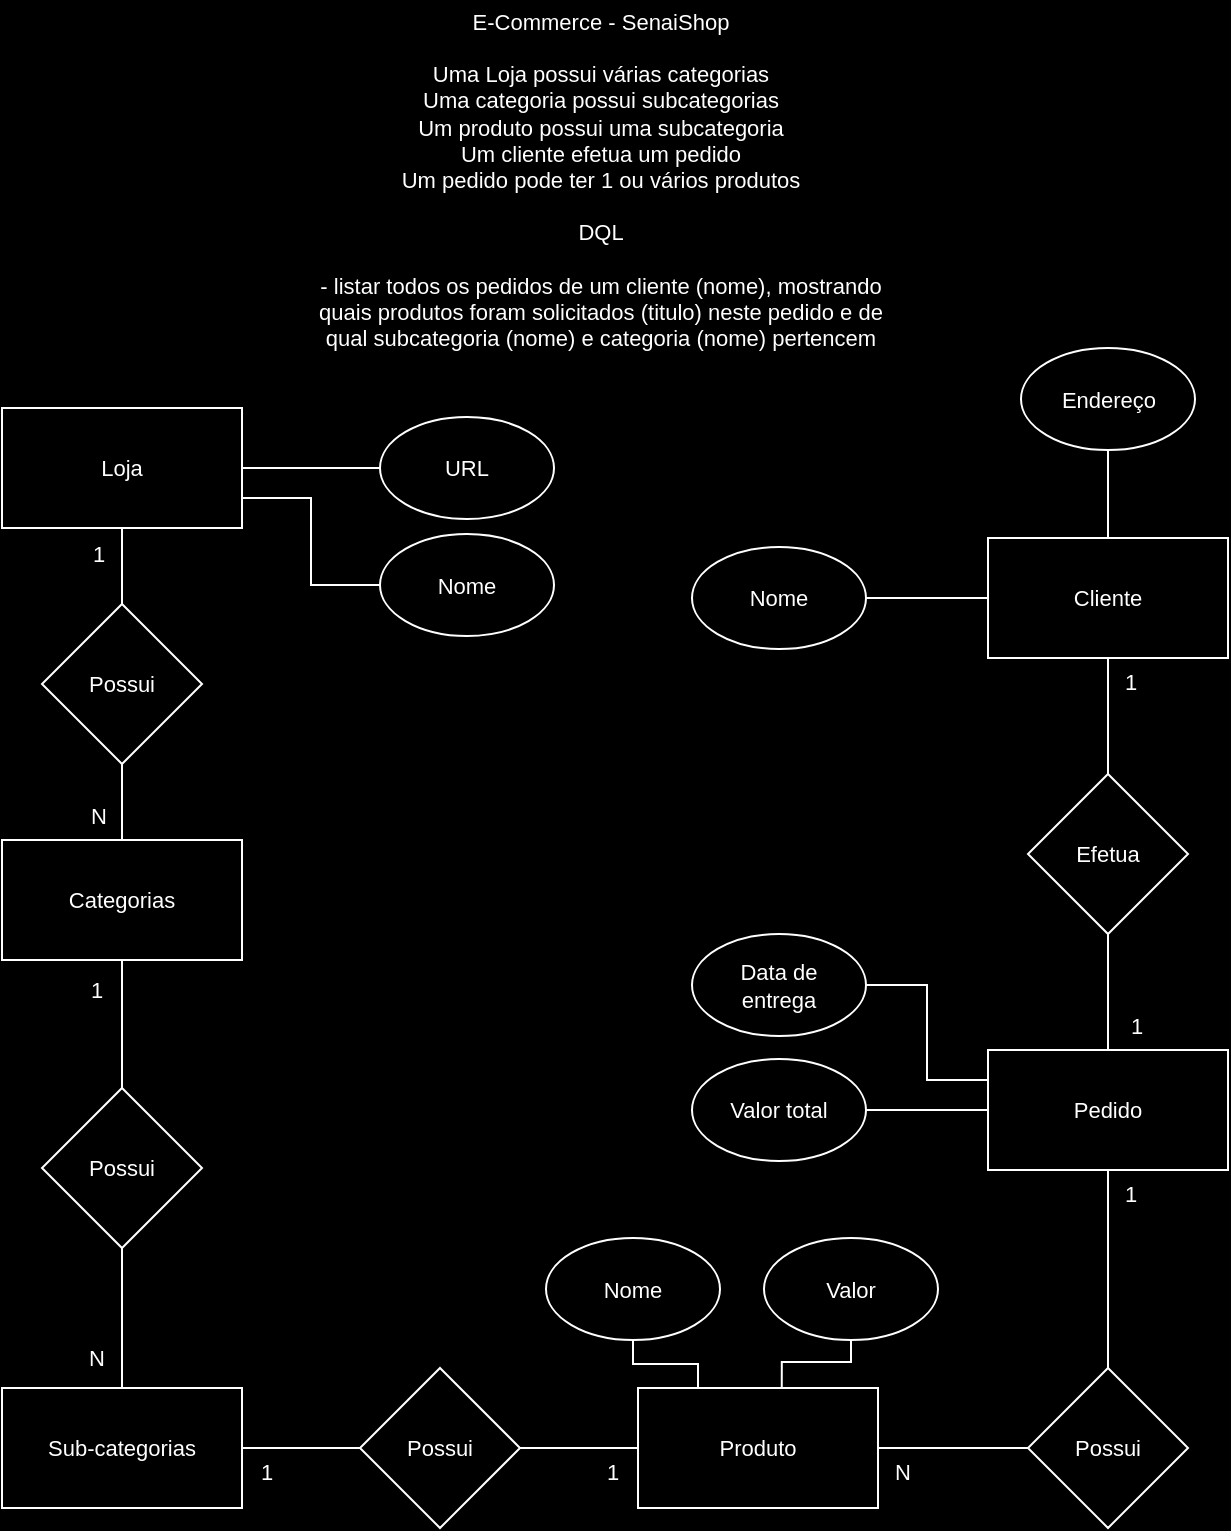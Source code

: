 <mxfile version="21.6.5" type="device">
  <diagram name="Página-1" id="dG00mdZPdMtr62z00cmZ">
    <mxGraphModel dx="808" dy="447" grid="0" gridSize="10" guides="1" tooltips="1" connect="1" arrows="1" fold="1" page="1" pageScale="1" pageWidth="827" pageHeight="1169" background="#000000" math="0" shadow="0">
      <root>
        <mxCell id="0" />
        <mxCell id="1" parent="0" />
        <mxCell id="tCn8JGAIvdb3x7BiB6Lm-120" value="&lt;div&gt;E-Commerce - SenaiShop&lt;/div&gt;&lt;div&gt;&lt;br&gt;&lt;/div&gt;&lt;div&gt;Uma Loja possui várias categorias&lt;/div&gt;&lt;div&gt;Uma categoria possui subcategorias&lt;/div&gt;&lt;div&gt;Um produto possui uma subcategoria&lt;/div&gt;&lt;div&gt;Um cliente efetua um pedido&lt;/div&gt;&lt;div&gt;Um pedido pode ter 1 ou vários produtos&lt;/div&gt;&lt;div&gt;&lt;br&gt;&lt;/div&gt;&lt;div&gt;DQL&lt;/div&gt;&lt;div&gt;&lt;br&gt;&lt;/div&gt;&lt;div&gt;- listar todos os pedidos de um cliente (nome), mostrando quais produtos foram solicitados (titulo) neste pedido e de qual subcategoria (nome) e categoria (nome) pertencem&lt;/div&gt;" style="text;html=1;strokeColor=none;fillColor=none;align=center;verticalAlign=middle;whiteSpace=wrap;rounded=0;fontSize=11;fontFamily=Helvetica;fontColor=#FFFFFF;" vertex="1" parent="1">
          <mxGeometry x="505" y="143" width="297" height="180" as="geometry" />
        </mxCell>
        <mxCell id="tCn8JGAIvdb3x7BiB6Lm-124" style="edgeStyle=orthogonalEdgeStyle;shape=connector;rounded=0;orthogonalLoop=1;jettySize=auto;html=1;entryX=0;entryY=0.5;entryDx=0;entryDy=0;labelBackgroundColor=default;strokeColor=#FFFFFF;fontFamily=Helvetica;fontSize=11;fontColor=#FFFFFF;endArrow=none;endFill=0;" edge="1" parent="1" source="tCn8JGAIvdb3x7BiB6Lm-121" target="tCn8JGAIvdb3x7BiB6Lm-123">
          <mxGeometry relative="1" as="geometry" />
        </mxCell>
        <mxCell id="tCn8JGAIvdb3x7BiB6Lm-121" value="Loja" style="rounded=0;whiteSpace=wrap;html=1;labelBackgroundColor=none;fontFamily=Helvetica;fontSize=11;fontColor=#FFFFFF;fillColor=none;gradientColor=none;strokeColor=#FFFFFF;" vertex="1" parent="1">
          <mxGeometry x="354" y="347" width="120" height="60" as="geometry" />
        </mxCell>
        <mxCell id="tCn8JGAIvdb3x7BiB6Lm-123" value="URL" style="ellipse;whiteSpace=wrap;html=1;labelBackgroundColor=none;fontFamily=Helvetica;fontSize=11;fontColor=#FFFFFF;fillColor=none;gradientColor=none;strokeColor=#FFFFFF;" vertex="1" parent="1">
          <mxGeometry x="543" y="351.5" width="87" height="51" as="geometry" />
        </mxCell>
        <mxCell id="tCn8JGAIvdb3x7BiB6Lm-182" style="edgeStyle=orthogonalEdgeStyle;shape=connector;rounded=0;orthogonalLoop=1;jettySize=auto;html=1;entryX=1;entryY=0.75;entryDx=0;entryDy=0;labelBackgroundColor=default;strokeColor=#FFFFFF;fontFamily=Helvetica;fontSize=11;fontColor=#FFFFFF;endArrow=none;endFill=0;" edge="1" parent="1" source="tCn8JGAIvdb3x7BiB6Lm-127" target="tCn8JGAIvdb3x7BiB6Lm-121">
          <mxGeometry relative="1" as="geometry" />
        </mxCell>
        <mxCell id="tCn8JGAIvdb3x7BiB6Lm-127" value="Nome" style="ellipse;whiteSpace=wrap;html=1;labelBackgroundColor=none;fontFamily=Helvetica;fontSize=11;fontColor=#FFFFFF;fillColor=none;gradientColor=none;strokeColor=#FFFFFF;" vertex="1" parent="1">
          <mxGeometry x="543" y="410" width="87" height="51" as="geometry" />
        </mxCell>
        <mxCell id="tCn8JGAIvdb3x7BiB6Lm-131" style="edgeStyle=orthogonalEdgeStyle;shape=connector;rounded=0;orthogonalLoop=1;jettySize=auto;html=1;entryX=0.5;entryY=1;entryDx=0;entryDy=0;labelBackgroundColor=default;strokeColor=#FFFFFF;fontFamily=Helvetica;fontSize=11;fontColor=#FFFFFF;endArrow=none;endFill=0;" edge="1" parent="1" source="tCn8JGAIvdb3x7BiB6Lm-130" target="tCn8JGAIvdb3x7BiB6Lm-121">
          <mxGeometry relative="1" as="geometry" />
        </mxCell>
        <mxCell id="tCn8JGAIvdb3x7BiB6Lm-130" value="Possui" style="rhombus;whiteSpace=wrap;html=1;labelBackgroundColor=none;fontFamily=Helvetica;fontSize=11;fontColor=#FFFFFF;fillColor=none;gradientColor=none;strokeColor=#FFFFFF;" vertex="1" parent="1">
          <mxGeometry x="374" y="445" width="80" height="80" as="geometry" />
        </mxCell>
        <mxCell id="tCn8JGAIvdb3x7BiB6Lm-133" style="edgeStyle=orthogonalEdgeStyle;shape=connector;rounded=0;orthogonalLoop=1;jettySize=auto;html=1;entryX=0.5;entryY=1;entryDx=0;entryDy=0;labelBackgroundColor=default;strokeColor=#FFFFFF;fontFamily=Helvetica;fontSize=11;fontColor=#FFFFFF;endArrow=none;endFill=0;" edge="1" parent="1" source="tCn8JGAIvdb3x7BiB6Lm-132" target="tCn8JGAIvdb3x7BiB6Lm-130">
          <mxGeometry relative="1" as="geometry" />
        </mxCell>
        <mxCell id="tCn8JGAIvdb3x7BiB6Lm-137" style="edgeStyle=orthogonalEdgeStyle;shape=connector;rounded=0;orthogonalLoop=1;jettySize=auto;html=1;entryX=0.5;entryY=0;entryDx=0;entryDy=0;labelBackgroundColor=default;strokeColor=#FFFFFF;fontFamily=Helvetica;fontSize=11;fontColor=#FFFFFF;endArrow=none;endFill=0;" edge="1" parent="1" source="tCn8JGAIvdb3x7BiB6Lm-132" target="tCn8JGAIvdb3x7BiB6Lm-136">
          <mxGeometry relative="1" as="geometry" />
        </mxCell>
        <mxCell id="tCn8JGAIvdb3x7BiB6Lm-132" value="Categorias" style="rounded=0;whiteSpace=wrap;html=1;labelBackgroundColor=none;fontFamily=Helvetica;fontSize=11;fontColor=#FFFFFF;fillColor=none;gradientColor=none;strokeColor=#FFFFFF;" vertex="1" parent="1">
          <mxGeometry x="354" y="563" width="120" height="60" as="geometry" />
        </mxCell>
        <mxCell id="tCn8JGAIvdb3x7BiB6Lm-134" value="1" style="text;html=1;align=center;verticalAlign=middle;resizable=0;points=[];autosize=1;strokeColor=none;fillColor=none;fontSize=11;fontFamily=Helvetica;fontColor=#FFFFFF;" vertex="1" parent="1">
          <mxGeometry x="390" y="407" width="24" height="25" as="geometry" />
        </mxCell>
        <mxCell id="tCn8JGAIvdb3x7BiB6Lm-135" value="N" style="text;html=1;align=center;verticalAlign=middle;resizable=0;points=[];autosize=1;strokeColor=none;fillColor=none;fontSize=11;fontFamily=Helvetica;fontColor=#FFFFFF;" vertex="1" parent="1">
          <mxGeometry x="389" y="538" width="26" height="25" as="geometry" />
        </mxCell>
        <mxCell id="tCn8JGAIvdb3x7BiB6Lm-140" style="edgeStyle=orthogonalEdgeStyle;shape=connector;rounded=0;orthogonalLoop=1;jettySize=auto;html=1;entryX=0.5;entryY=0;entryDx=0;entryDy=0;labelBackgroundColor=default;strokeColor=#FFFFFF;fontFamily=Helvetica;fontSize=11;fontColor=#FFFFFF;endArrow=none;endFill=0;" edge="1" parent="1" source="tCn8JGAIvdb3x7BiB6Lm-136" target="tCn8JGAIvdb3x7BiB6Lm-139">
          <mxGeometry relative="1" as="geometry" />
        </mxCell>
        <mxCell id="tCn8JGAIvdb3x7BiB6Lm-136" value="Possui" style="rhombus;whiteSpace=wrap;html=1;labelBackgroundColor=none;fontFamily=Helvetica;fontSize=11;fontColor=#FFFFFF;fillColor=none;gradientColor=none;strokeColor=#FFFFFF;" vertex="1" parent="1">
          <mxGeometry x="374" y="687" width="80" height="80" as="geometry" />
        </mxCell>
        <mxCell id="tCn8JGAIvdb3x7BiB6Lm-138" value="1" style="text;html=1;strokeColor=none;fillColor=none;align=center;verticalAlign=middle;whiteSpace=wrap;rounded=0;fontSize=11;fontFamily=Helvetica;fontColor=#FFFFFF;" vertex="1" parent="1">
          <mxGeometry x="389" y="623" width="25" height="30" as="geometry" />
        </mxCell>
        <mxCell id="tCn8JGAIvdb3x7BiB6Lm-148" style="edgeStyle=orthogonalEdgeStyle;shape=connector;rounded=0;orthogonalLoop=1;jettySize=auto;html=1;entryX=0;entryY=0.5;entryDx=0;entryDy=0;labelBackgroundColor=default;strokeColor=#FFFFFF;fontFamily=Helvetica;fontSize=11;fontColor=#FFFFFF;endArrow=none;endFill=0;" edge="1" parent="1" source="tCn8JGAIvdb3x7BiB6Lm-139" target="tCn8JGAIvdb3x7BiB6Lm-143">
          <mxGeometry relative="1" as="geometry" />
        </mxCell>
        <mxCell id="tCn8JGAIvdb3x7BiB6Lm-139" value="Sub-categorias" style="rounded=0;whiteSpace=wrap;html=1;labelBackgroundColor=none;strokeColor=#FFFFFF;fontFamily=Helvetica;fontSize=11;fontColor=#FFFFFF;fillColor=none;gradientColor=none;" vertex="1" parent="1">
          <mxGeometry x="354" y="837" width="120" height="60" as="geometry" />
        </mxCell>
        <mxCell id="tCn8JGAIvdb3x7BiB6Lm-141" value="N" style="text;html=1;strokeColor=none;fillColor=none;align=center;verticalAlign=middle;whiteSpace=wrap;rounded=0;fontSize=11;fontFamily=Helvetica;fontColor=#FFFFFF;" vertex="1" parent="1">
          <mxGeometry x="389" y="807" width="25" height="30" as="geometry" />
        </mxCell>
        <mxCell id="tCn8JGAIvdb3x7BiB6Lm-167" style="edgeStyle=orthogonalEdgeStyle;shape=connector;rounded=0;orthogonalLoop=1;jettySize=auto;html=1;entryX=0;entryY=0.5;entryDx=0;entryDy=0;labelBackgroundColor=default;strokeColor=#FFFFFF;fontFamily=Helvetica;fontSize=11;fontColor=#FFFFFF;endArrow=none;endFill=0;" edge="1" parent="1" source="tCn8JGAIvdb3x7BiB6Lm-142" target="tCn8JGAIvdb3x7BiB6Lm-166">
          <mxGeometry relative="1" as="geometry" />
        </mxCell>
        <mxCell id="tCn8JGAIvdb3x7BiB6Lm-142" value="Produto" style="rounded=0;whiteSpace=wrap;html=1;labelBackgroundColor=none;strokeColor=#FFFFFF;fontFamily=Helvetica;fontSize=11;fontColor=#FFFFFF;fillColor=none;gradientColor=none;" vertex="1" parent="1">
          <mxGeometry x="672" y="837" width="120" height="60" as="geometry" />
        </mxCell>
        <mxCell id="tCn8JGAIvdb3x7BiB6Lm-149" style="edgeStyle=orthogonalEdgeStyle;shape=connector;rounded=0;orthogonalLoop=1;jettySize=auto;html=1;entryX=0;entryY=0.5;entryDx=0;entryDy=0;labelBackgroundColor=default;strokeColor=#FFFFFF;fontFamily=Helvetica;fontSize=11;fontColor=#FFFFFF;endArrow=none;endFill=0;" edge="1" parent="1" source="tCn8JGAIvdb3x7BiB6Lm-143" target="tCn8JGAIvdb3x7BiB6Lm-142">
          <mxGeometry relative="1" as="geometry" />
        </mxCell>
        <mxCell id="tCn8JGAIvdb3x7BiB6Lm-143" value="Possui" style="rhombus;whiteSpace=wrap;html=1;labelBackgroundColor=none;fontFamily=Helvetica;fontSize=11;fontColor=#FFFFFF;fillColor=none;gradientColor=none;strokeColor=#FFFFFF;" vertex="1" parent="1">
          <mxGeometry x="533" y="827" width="80" height="80" as="geometry" />
        </mxCell>
        <mxCell id="tCn8JGAIvdb3x7BiB6Lm-157" style="edgeStyle=orthogonalEdgeStyle;shape=connector;rounded=0;orthogonalLoop=1;jettySize=auto;html=1;entryX=0.5;entryY=0;entryDx=0;entryDy=0;labelBackgroundColor=default;strokeColor=#FFFFFF;fontFamily=Helvetica;fontSize=11;fontColor=#FFFFFF;endArrow=none;endFill=0;" edge="1" parent="1" source="tCn8JGAIvdb3x7BiB6Lm-146" target="tCn8JGAIvdb3x7BiB6Lm-156">
          <mxGeometry relative="1" as="geometry" />
        </mxCell>
        <mxCell id="tCn8JGAIvdb3x7BiB6Lm-146" value="Efetua" style="rhombus;whiteSpace=wrap;html=1;labelBackgroundColor=none;fontFamily=Helvetica;fontSize=11;fontColor=#FFFFFF;fillColor=none;gradientColor=none;strokeColor=#FFFFFF;" vertex="1" parent="1">
          <mxGeometry x="867" y="530" width="80" height="80" as="geometry" />
        </mxCell>
        <mxCell id="tCn8JGAIvdb3x7BiB6Lm-150" value="1" style="text;html=1;strokeColor=none;fillColor=none;align=center;verticalAlign=middle;whiteSpace=wrap;rounded=0;fontSize=11;fontFamily=Helvetica;fontColor=#FFFFFF;" vertex="1" parent="1">
          <mxGeometry x="474" y="867" width="25" height="24" as="geometry" />
        </mxCell>
        <mxCell id="tCn8JGAIvdb3x7BiB6Lm-151" value="1" style="text;html=1;strokeColor=none;fillColor=none;align=center;verticalAlign=middle;whiteSpace=wrap;rounded=0;fontSize=11;fontFamily=Helvetica;fontColor=#FFFFFF;" vertex="1" parent="1">
          <mxGeometry x="647" y="867" width="25" height="24" as="geometry" />
        </mxCell>
        <mxCell id="tCn8JGAIvdb3x7BiB6Lm-153" style="edgeStyle=orthogonalEdgeStyle;shape=connector;rounded=0;orthogonalLoop=1;jettySize=auto;html=1;entryX=0.5;entryY=0;entryDx=0;entryDy=0;labelBackgroundColor=default;strokeColor=#FFFFFF;fontFamily=Helvetica;fontSize=11;fontColor=#FFFFFF;endArrow=none;endFill=0;" edge="1" parent="1" source="tCn8JGAIvdb3x7BiB6Lm-152" target="tCn8JGAIvdb3x7BiB6Lm-146">
          <mxGeometry relative="1" as="geometry" />
        </mxCell>
        <mxCell id="tCn8JGAIvdb3x7BiB6Lm-152" value="Cliente" style="rounded=0;whiteSpace=wrap;html=1;labelBackgroundColor=none;strokeColor=#FFFFFF;fontFamily=Helvetica;fontSize=11;fontColor=#FFFFFF;fillColor=none;gradientColor=none;" vertex="1" parent="1">
          <mxGeometry x="847" y="412" width="120" height="60" as="geometry" />
        </mxCell>
        <mxCell id="tCn8JGAIvdb3x7BiB6Lm-154" value="1" style="text;html=1;strokeColor=none;fillColor=none;align=center;verticalAlign=middle;whiteSpace=wrap;rounded=0;fontSize=11;fontFamily=Helvetica;fontColor=#FFFFFF;" vertex="1" parent="1">
          <mxGeometry x="906" y="472" width="25" height="24" as="geometry" />
        </mxCell>
        <mxCell id="tCn8JGAIvdb3x7BiB6Lm-155" value="1" style="text;html=1;strokeColor=none;fillColor=none;align=center;verticalAlign=middle;whiteSpace=wrap;rounded=0;fontSize=11;fontFamily=Helvetica;fontColor=#FFFFFF;" vertex="1" parent="1">
          <mxGeometry x="909" y="644" width="25" height="24" as="geometry" />
        </mxCell>
        <mxCell id="tCn8JGAIvdb3x7BiB6Lm-165" style="edgeStyle=orthogonalEdgeStyle;shape=connector;rounded=0;orthogonalLoop=1;jettySize=auto;html=1;labelBackgroundColor=default;strokeColor=#FFFFFF;fontFamily=Helvetica;fontSize=11;fontColor=#FFFFFF;endArrow=none;endFill=0;entryX=0.5;entryY=0;entryDx=0;entryDy=0;" edge="1" parent="1" source="tCn8JGAIvdb3x7BiB6Lm-156" target="tCn8JGAIvdb3x7BiB6Lm-166">
          <mxGeometry relative="1" as="geometry">
            <mxPoint x="907" y="804" as="targetPoint" />
          </mxGeometry>
        </mxCell>
        <mxCell id="tCn8JGAIvdb3x7BiB6Lm-156" value="Pedido" style="rounded=0;whiteSpace=wrap;html=1;labelBackgroundColor=none;strokeColor=#FFFFFF;fontFamily=Helvetica;fontSize=11;fontColor=#FFFFFF;fillColor=none;gradientColor=none;" vertex="1" parent="1">
          <mxGeometry x="847" y="668" width="120" height="60" as="geometry" />
        </mxCell>
        <mxCell id="tCn8JGAIvdb3x7BiB6Lm-161" style="edgeStyle=orthogonalEdgeStyle;shape=connector;rounded=0;orthogonalLoop=1;jettySize=auto;html=1;entryX=0;entryY=0.5;entryDx=0;entryDy=0;labelBackgroundColor=default;strokeColor=#FFFFFF;fontFamily=Helvetica;fontSize=11;fontColor=#FFFFFF;endArrow=none;endFill=0;" edge="1" parent="1" source="tCn8JGAIvdb3x7BiB6Lm-160" target="tCn8JGAIvdb3x7BiB6Lm-152">
          <mxGeometry relative="1" as="geometry" />
        </mxCell>
        <mxCell id="tCn8JGAIvdb3x7BiB6Lm-160" value="Nome" style="ellipse;whiteSpace=wrap;html=1;labelBackgroundColor=none;fontFamily=Helvetica;fontSize=11;fontColor=#FFFFFF;fillColor=none;gradientColor=none;strokeColor=#FFFFFF;" vertex="1" parent="1">
          <mxGeometry x="699" y="416.5" width="87" height="51" as="geometry" />
        </mxCell>
        <mxCell id="tCn8JGAIvdb3x7BiB6Lm-164" style="edgeStyle=orthogonalEdgeStyle;shape=connector;rounded=0;orthogonalLoop=1;jettySize=auto;html=1;entryX=0.5;entryY=0;entryDx=0;entryDy=0;labelBackgroundColor=default;strokeColor=#FFFFFF;fontFamily=Helvetica;fontSize=11;fontColor=#FFFFFF;endArrow=none;endFill=0;" edge="1" parent="1" source="tCn8JGAIvdb3x7BiB6Lm-163" target="tCn8JGAIvdb3x7BiB6Lm-152">
          <mxGeometry relative="1" as="geometry" />
        </mxCell>
        <mxCell id="tCn8JGAIvdb3x7BiB6Lm-163" value="Endereço" style="ellipse;whiteSpace=wrap;html=1;labelBackgroundColor=none;fontFamily=Helvetica;fontSize=11;fontColor=#FFFFFF;fillColor=none;gradientColor=none;strokeColor=#FFFFFF;" vertex="1" parent="1">
          <mxGeometry x="863.5" y="317" width="87" height="51" as="geometry" />
        </mxCell>
        <mxCell id="tCn8JGAIvdb3x7BiB6Lm-166" value="Possui" style="rhombus;whiteSpace=wrap;html=1;labelBackgroundColor=none;fontFamily=Helvetica;fontSize=11;fontColor=#FFFFFF;fillColor=none;gradientColor=none;strokeColor=#FFFFFF;" vertex="1" parent="1">
          <mxGeometry x="867" y="827" width="80" height="80" as="geometry" />
        </mxCell>
        <mxCell id="tCn8JGAIvdb3x7BiB6Lm-169" style="edgeStyle=orthogonalEdgeStyle;shape=connector;rounded=0;orthogonalLoop=1;jettySize=auto;html=1;entryX=0;entryY=0.5;entryDx=0;entryDy=0;labelBackgroundColor=default;strokeColor=#FFFFFF;fontFamily=Helvetica;fontSize=11;fontColor=#FFFFFF;endArrow=none;endFill=0;" edge="1" parent="1" source="tCn8JGAIvdb3x7BiB6Lm-168" target="tCn8JGAIvdb3x7BiB6Lm-156">
          <mxGeometry relative="1" as="geometry" />
        </mxCell>
        <mxCell id="tCn8JGAIvdb3x7BiB6Lm-168" value="Valor total" style="ellipse;whiteSpace=wrap;html=1;labelBackgroundColor=none;fontFamily=Helvetica;fontSize=11;fontColor=#FFFFFF;fillColor=none;gradientColor=none;strokeColor=#FFFFFF;" vertex="1" parent="1">
          <mxGeometry x="699" y="672.5" width="87" height="51" as="geometry" />
        </mxCell>
        <mxCell id="tCn8JGAIvdb3x7BiB6Lm-181" style="edgeStyle=orthogonalEdgeStyle;shape=connector;rounded=0;orthogonalLoop=1;jettySize=auto;html=1;entryX=0.599;entryY=0.009;entryDx=0;entryDy=0;entryPerimeter=0;labelBackgroundColor=default;strokeColor=#FFFFFF;fontFamily=Helvetica;fontSize=11;fontColor=#FFFFFF;endArrow=none;endFill=0;" edge="1" parent="1" source="tCn8JGAIvdb3x7BiB6Lm-170" target="tCn8JGAIvdb3x7BiB6Lm-142">
          <mxGeometry relative="1" as="geometry">
            <Array as="points">
              <mxPoint x="779" y="824" />
              <mxPoint x="744" y="824" />
            </Array>
          </mxGeometry>
        </mxCell>
        <mxCell id="tCn8JGAIvdb3x7BiB6Lm-170" value="Valor" style="ellipse;whiteSpace=wrap;html=1;labelBackgroundColor=none;fontFamily=Helvetica;fontSize=11;fontColor=#FFFFFF;fillColor=none;gradientColor=none;strokeColor=#FFFFFF;" vertex="1" parent="1">
          <mxGeometry x="735" y="762" width="87" height="51" as="geometry" />
        </mxCell>
        <mxCell id="tCn8JGAIvdb3x7BiB6Lm-173" style="edgeStyle=orthogonalEdgeStyle;shape=connector;rounded=0;orthogonalLoop=1;jettySize=auto;html=1;entryX=0;entryY=0.25;entryDx=0;entryDy=0;labelBackgroundColor=default;strokeColor=#FFFFFF;fontFamily=Helvetica;fontSize=11;fontColor=#FFFFFF;endArrow=none;endFill=0;" edge="1" parent="1" source="tCn8JGAIvdb3x7BiB6Lm-172" target="tCn8JGAIvdb3x7BiB6Lm-156">
          <mxGeometry relative="1" as="geometry" />
        </mxCell>
        <mxCell id="tCn8JGAIvdb3x7BiB6Lm-172" value="Data de&lt;br&gt;entrega" style="ellipse;whiteSpace=wrap;html=1;labelBackgroundColor=none;fontFamily=Helvetica;fontSize=11;fontColor=#FFFFFF;fillColor=none;gradientColor=none;strokeColor=#FFFFFF;" vertex="1" parent="1">
          <mxGeometry x="699" y="610" width="87" height="51" as="geometry" />
        </mxCell>
        <mxCell id="tCn8JGAIvdb3x7BiB6Lm-180" style="edgeStyle=orthogonalEdgeStyle;shape=connector;rounded=0;orthogonalLoop=1;jettySize=auto;html=1;entryX=0.25;entryY=0;entryDx=0;entryDy=0;labelBackgroundColor=default;strokeColor=#FFFFFF;fontFamily=Helvetica;fontSize=11;fontColor=#FFFFFF;endArrow=none;endFill=0;" edge="1" parent="1" source="tCn8JGAIvdb3x7BiB6Lm-174" target="tCn8JGAIvdb3x7BiB6Lm-142">
          <mxGeometry relative="1" as="geometry">
            <Array as="points">
              <mxPoint x="670" y="825" />
              <mxPoint x="702" y="825" />
            </Array>
          </mxGeometry>
        </mxCell>
        <mxCell id="tCn8JGAIvdb3x7BiB6Lm-174" value="Nome" style="ellipse;whiteSpace=wrap;html=1;labelBackgroundColor=none;fontFamily=Helvetica;fontSize=11;fontColor=#FFFFFF;fillColor=none;gradientColor=none;strokeColor=#FFFFFF;" vertex="1" parent="1">
          <mxGeometry x="626" y="762" width="87" height="51" as="geometry" />
        </mxCell>
        <mxCell id="tCn8JGAIvdb3x7BiB6Lm-176" value="N" style="text;html=1;strokeColor=none;fillColor=none;align=center;verticalAlign=middle;whiteSpace=wrap;rounded=0;fontSize=11;fontFamily=Helvetica;fontColor=#FFFFFF;" vertex="1" parent="1">
          <mxGeometry x="792" y="867" width="25" height="24" as="geometry" />
        </mxCell>
        <mxCell id="tCn8JGAIvdb3x7BiB6Lm-177" value="1" style="text;html=1;strokeColor=none;fillColor=none;align=center;verticalAlign=middle;whiteSpace=wrap;rounded=0;fontSize=11;fontFamily=Helvetica;fontColor=#FFFFFF;" vertex="1" parent="1">
          <mxGeometry x="906" y="728" width="25" height="24" as="geometry" />
        </mxCell>
      </root>
    </mxGraphModel>
  </diagram>
</mxfile>
